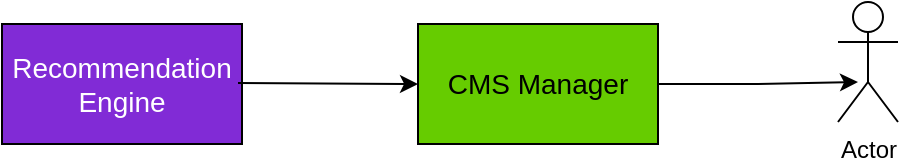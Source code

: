 <mxfile version="21.6.1" type="github">
  <diagram id="Ht1M8jgEwFfnCIfOTk4-" name="Page-1">
    <mxGraphModel dx="1233" dy="675" grid="1" gridSize="10" guides="1" tooltips="1" connect="1" arrows="1" fold="1" page="1" pageScale="1" pageWidth="1169" pageHeight="827" math="0" shadow="0">
      <root>
        <mxCell id="0" />
        <mxCell id="1" parent="0" />
        <mxCell id="my8Uk6XDIzU6nTVdbkKR-5" value="&lt;font style=&quot;font-size: 14px;&quot; color=&quot;#ffffff&quot;&gt;Recommendation Engine&lt;/font&gt;" style="rounded=0;whiteSpace=wrap;html=1;fillColor=#812BD6;" vertex="1" parent="1">
          <mxGeometry x="393" y="321" width="120" height="60" as="geometry" />
        </mxCell>
        <mxCell id="my8Uk6XDIzU6nTVdbkKR-20" style="edgeStyle=orthogonalEdgeStyle;rounded=0;orthogonalLoop=1;jettySize=auto;html=1;" edge="1" parent="1" source="my8Uk6XDIzU6nTVdbkKR-6">
          <mxGeometry relative="1" as="geometry">
            <mxPoint x="821" y="350" as="targetPoint" />
          </mxGeometry>
        </mxCell>
        <mxCell id="my8Uk6XDIzU6nTVdbkKR-6" value="&lt;font style=&quot;font-size: 14px;&quot;&gt;CMS Manager&lt;/font&gt;" style="rounded=0;whiteSpace=wrap;html=1;fillColor=#66CC00;" vertex="1" parent="1">
          <mxGeometry x="601" y="321" width="120" height="60" as="geometry" />
        </mxCell>
        <mxCell id="my8Uk6XDIzU6nTVdbkKR-7" value="Actor" style="shape=umlActor;verticalLabelPosition=bottom;verticalAlign=top;html=1;outlineConnect=0;" vertex="1" parent="1">
          <mxGeometry x="811" y="310" width="30" height="60" as="geometry" />
        </mxCell>
        <mxCell id="my8Uk6XDIzU6nTVdbkKR-19" style="edgeStyle=orthogonalEdgeStyle;rounded=0;orthogonalLoop=1;jettySize=auto;html=1;entryX=0;entryY=0.5;entryDx=0;entryDy=0;" edge="1" parent="1" target="my8Uk6XDIzU6nTVdbkKR-6">
          <mxGeometry relative="1" as="geometry">
            <mxPoint x="511" y="350.5" as="sourcePoint" />
          </mxGeometry>
        </mxCell>
      </root>
    </mxGraphModel>
  </diagram>
</mxfile>
